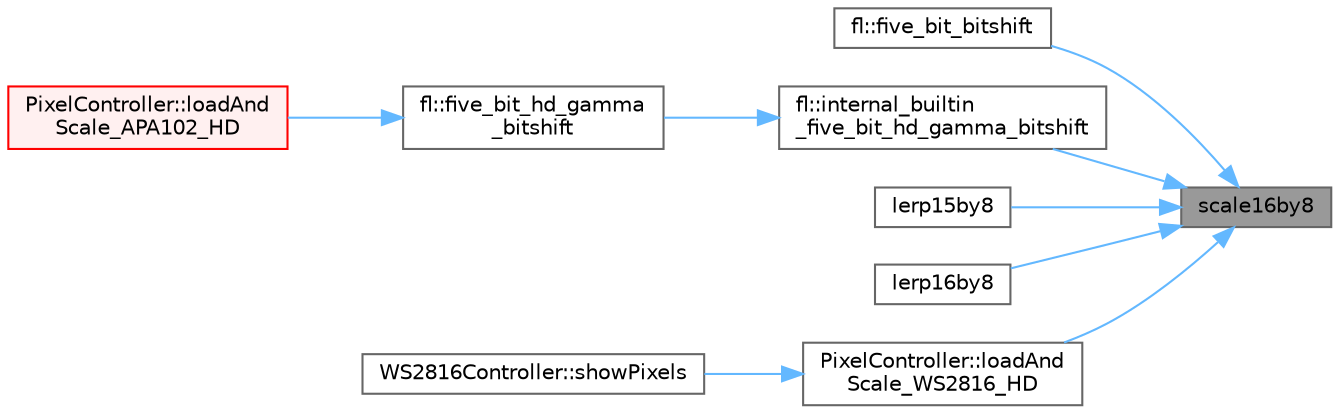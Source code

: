 digraph "scale16by8"
{
 // INTERACTIVE_SVG=YES
 // LATEX_PDF_SIZE
  bgcolor="transparent";
  edge [fontname=Helvetica,fontsize=10,labelfontname=Helvetica,labelfontsize=10];
  node [fontname=Helvetica,fontsize=10,shape=box,height=0.2,width=0.4];
  rankdir="RL";
  Node1 [id="Node000001",label="scale16by8",height=0.2,width=0.4,color="gray40", fillcolor="grey60", style="filled", fontcolor="black",tooltip="Scale a 16-bit unsigned value by an 8-bit value, which is treated as the numerator of a fraction whos..."];
  Node1 -> Node2 [id="edge1_Node000001_Node000002",dir="back",color="steelblue1",style="solid",tooltip=" "];
  Node2 [id="Node000002",label="fl::five_bit_bitshift",height=0.2,width=0.4,color="grey40", fillcolor="white", style="filled",URL="$d4/d36/namespacefl_a0a5b2e8db7ffb2a55b95f1eee503e9fb.html#a0a5b2e8db7ffb2a55b95f1eee503e9fb",tooltip=" "];
  Node1 -> Node3 [id="edge2_Node000001_Node000003",dir="back",color="steelblue1",style="solid",tooltip=" "];
  Node3 [id="Node000003",label="fl::internal_builtin\l_five_bit_hd_gamma_bitshift",height=0.2,width=0.4,color="grey40", fillcolor="white", style="filled",URL="$d4/d36/namespacefl_ad2fb43a2a5fd42f78b0ed9e97e30b020.html#ad2fb43a2a5fd42f78b0ed9e97e30b020",tooltip=" "];
  Node3 -> Node4 [id="edge3_Node000003_Node000004",dir="back",color="steelblue1",style="solid",tooltip=" "];
  Node4 [id="Node000004",label="fl::five_bit_hd_gamma\l_bitshift",height=0.2,width=0.4,color="grey40", fillcolor="white", style="filled",URL="$d4/d36/namespacefl_a079a3cfc47fd1c0c9096da728e812bec.html#a079a3cfc47fd1c0c9096da728e812bec",tooltip=" "];
  Node4 -> Node5 [id="edge4_Node000004_Node000005",dir="back",color="steelblue1",style="solid",tooltip=" "];
  Node5 [id="Node000005",label="PixelController::loadAnd\lScale_APA102_HD",height=0.2,width=0.4,color="red", fillcolor="#FFF0F0", style="filled",URL="$d0/dee/struct_pixel_controller_a07853a147d535144f71b3f2640f4b0d5.html#a07853a147d535144f71b3f2640f4b0d5",tooltip=" "];
  Node1 -> Node8 [id="edge5_Node000001_Node000008",dir="back",color="steelblue1",style="solid",tooltip=" "];
  Node8 [id="Node000008",label="lerp15by8",height=0.2,width=0.4,color="grey40", fillcolor="white", style="filled",URL="$d6/d19/group___linear_interpolation_gaacea0eaea98a065dfa08bb1c147c52a1.html#gaacea0eaea98a065dfa08bb1c147c52a1",tooltip="Linear interpolation between two signed 15-bit values, with 8-bit fraction."];
  Node1 -> Node9 [id="edge6_Node000001_Node000009",dir="back",color="steelblue1",style="solid",tooltip=" "];
  Node9 [id="Node000009",label="lerp16by8",height=0.2,width=0.4,color="grey40", fillcolor="white", style="filled",URL="$d6/d19/group___linear_interpolation_ga8c8f06da86c5d7cf13f55c3a5bfdf251.html#ga8c8f06da86c5d7cf13f55c3a5bfdf251",tooltip="Linear interpolation between two unsigned 16-bit values, with 8-bit fraction."];
  Node1 -> Node10 [id="edge7_Node000001_Node000010",dir="back",color="steelblue1",style="solid",tooltip=" "];
  Node10 [id="Node000010",label="PixelController::loadAnd\lScale_WS2816_HD",height=0.2,width=0.4,color="grey40", fillcolor="white", style="filled",URL="$d0/dee/struct_pixel_controller_a052385f847c0e13b506fe7003320e907.html#a052385f847c0e13b506fe7003320e907",tooltip=" "];
  Node10 -> Node11 [id="edge8_Node000010_Node000011",dir="back",color="steelblue1",style="solid",tooltip=" "];
  Node11 [id="Node000011",label="WS2816Controller::showPixels",height=0.2,width=0.4,color="grey40", fillcolor="white", style="filled",URL="$dd/dbc/class_w_s2816_controller_a7d9891631bb3b4e35dcbb93180ac8a55.html#a7d9891631bb3b4e35dcbb93180ac8a55",tooltip="Send the LED data to the strip."];
}

